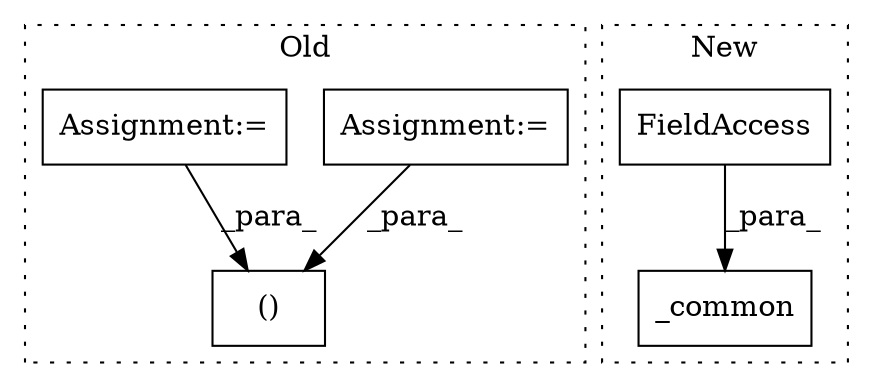 digraph G {
subgraph cluster0 {
1 [label="()" a="106" s="335" l="19" shape="box"];
4 [label="Assignment:=" a="7" s="270" l="1" shape="box"];
5 [label="Assignment:=" a="7" s="255" l="5" shape="box"];
label = "Old";
style="dotted";
}
subgraph cluster1 {
2 [label="_common" a="32" s="802,821" l="8,1" shape="box"];
3 [label="FieldAccess" a="22" s="815" l="6" shape="box"];
label = "New";
style="dotted";
}
3 -> 2 [label="_para_"];
4 -> 1 [label="_para_"];
5 -> 1 [label="_para_"];
}